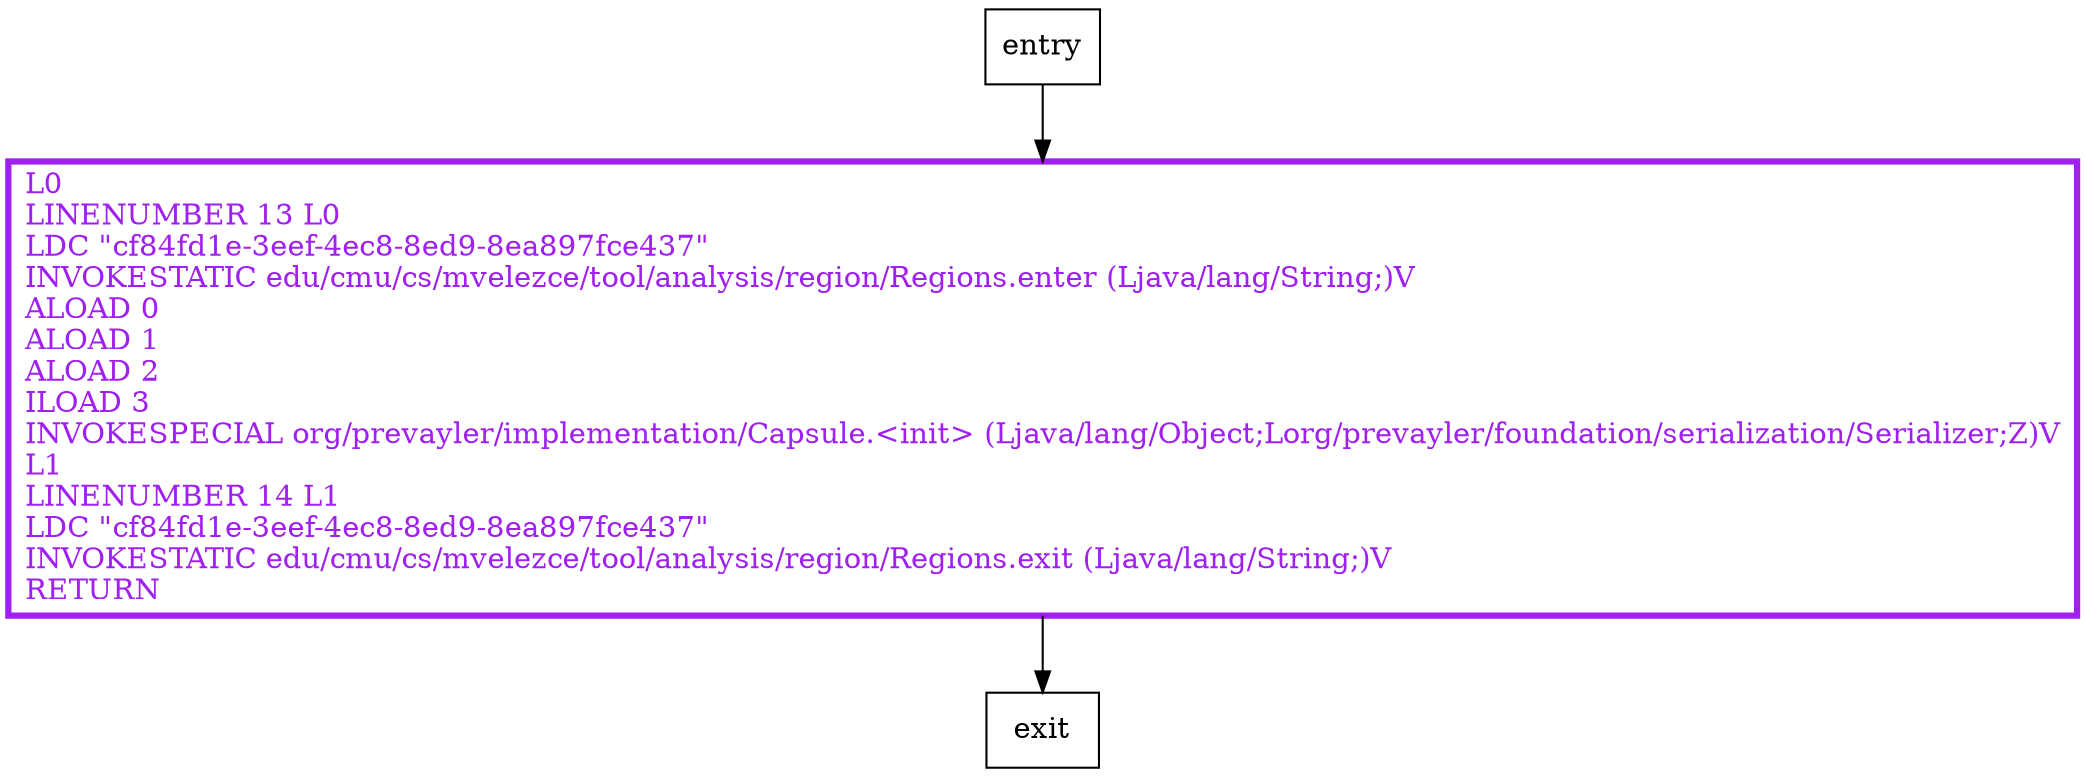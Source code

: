 digraph <init> {
node [shape=record];
2047364449 [label="L0\lLINENUMBER 13 L0\lLDC \"cf84fd1e-3eef-4ec8-8ed9-8ea897fce437\"\lINVOKESTATIC edu/cmu/cs/mvelezce/tool/analysis/region/Regions.enter (Ljava/lang/String;)V\lALOAD 0\lALOAD 1\lALOAD 2\lILOAD 3\lINVOKESPECIAL org/prevayler/implementation/Capsule.\<init\> (Ljava/lang/Object;Lorg/prevayler/foundation/serialization/Serializer;Z)V\lL1\lLINENUMBER 14 L1\lLDC \"cf84fd1e-3eef-4ec8-8ed9-8ea897fce437\"\lINVOKESTATIC edu/cmu/cs/mvelezce/tool/analysis/region/Regions.exit (Ljava/lang/String;)V\lRETURN\l"];
entry;
exit;
2047364449 -> exit;
entry -> 2047364449;
2047364449[fontcolor="purple", penwidth=3, color="purple"];
}
